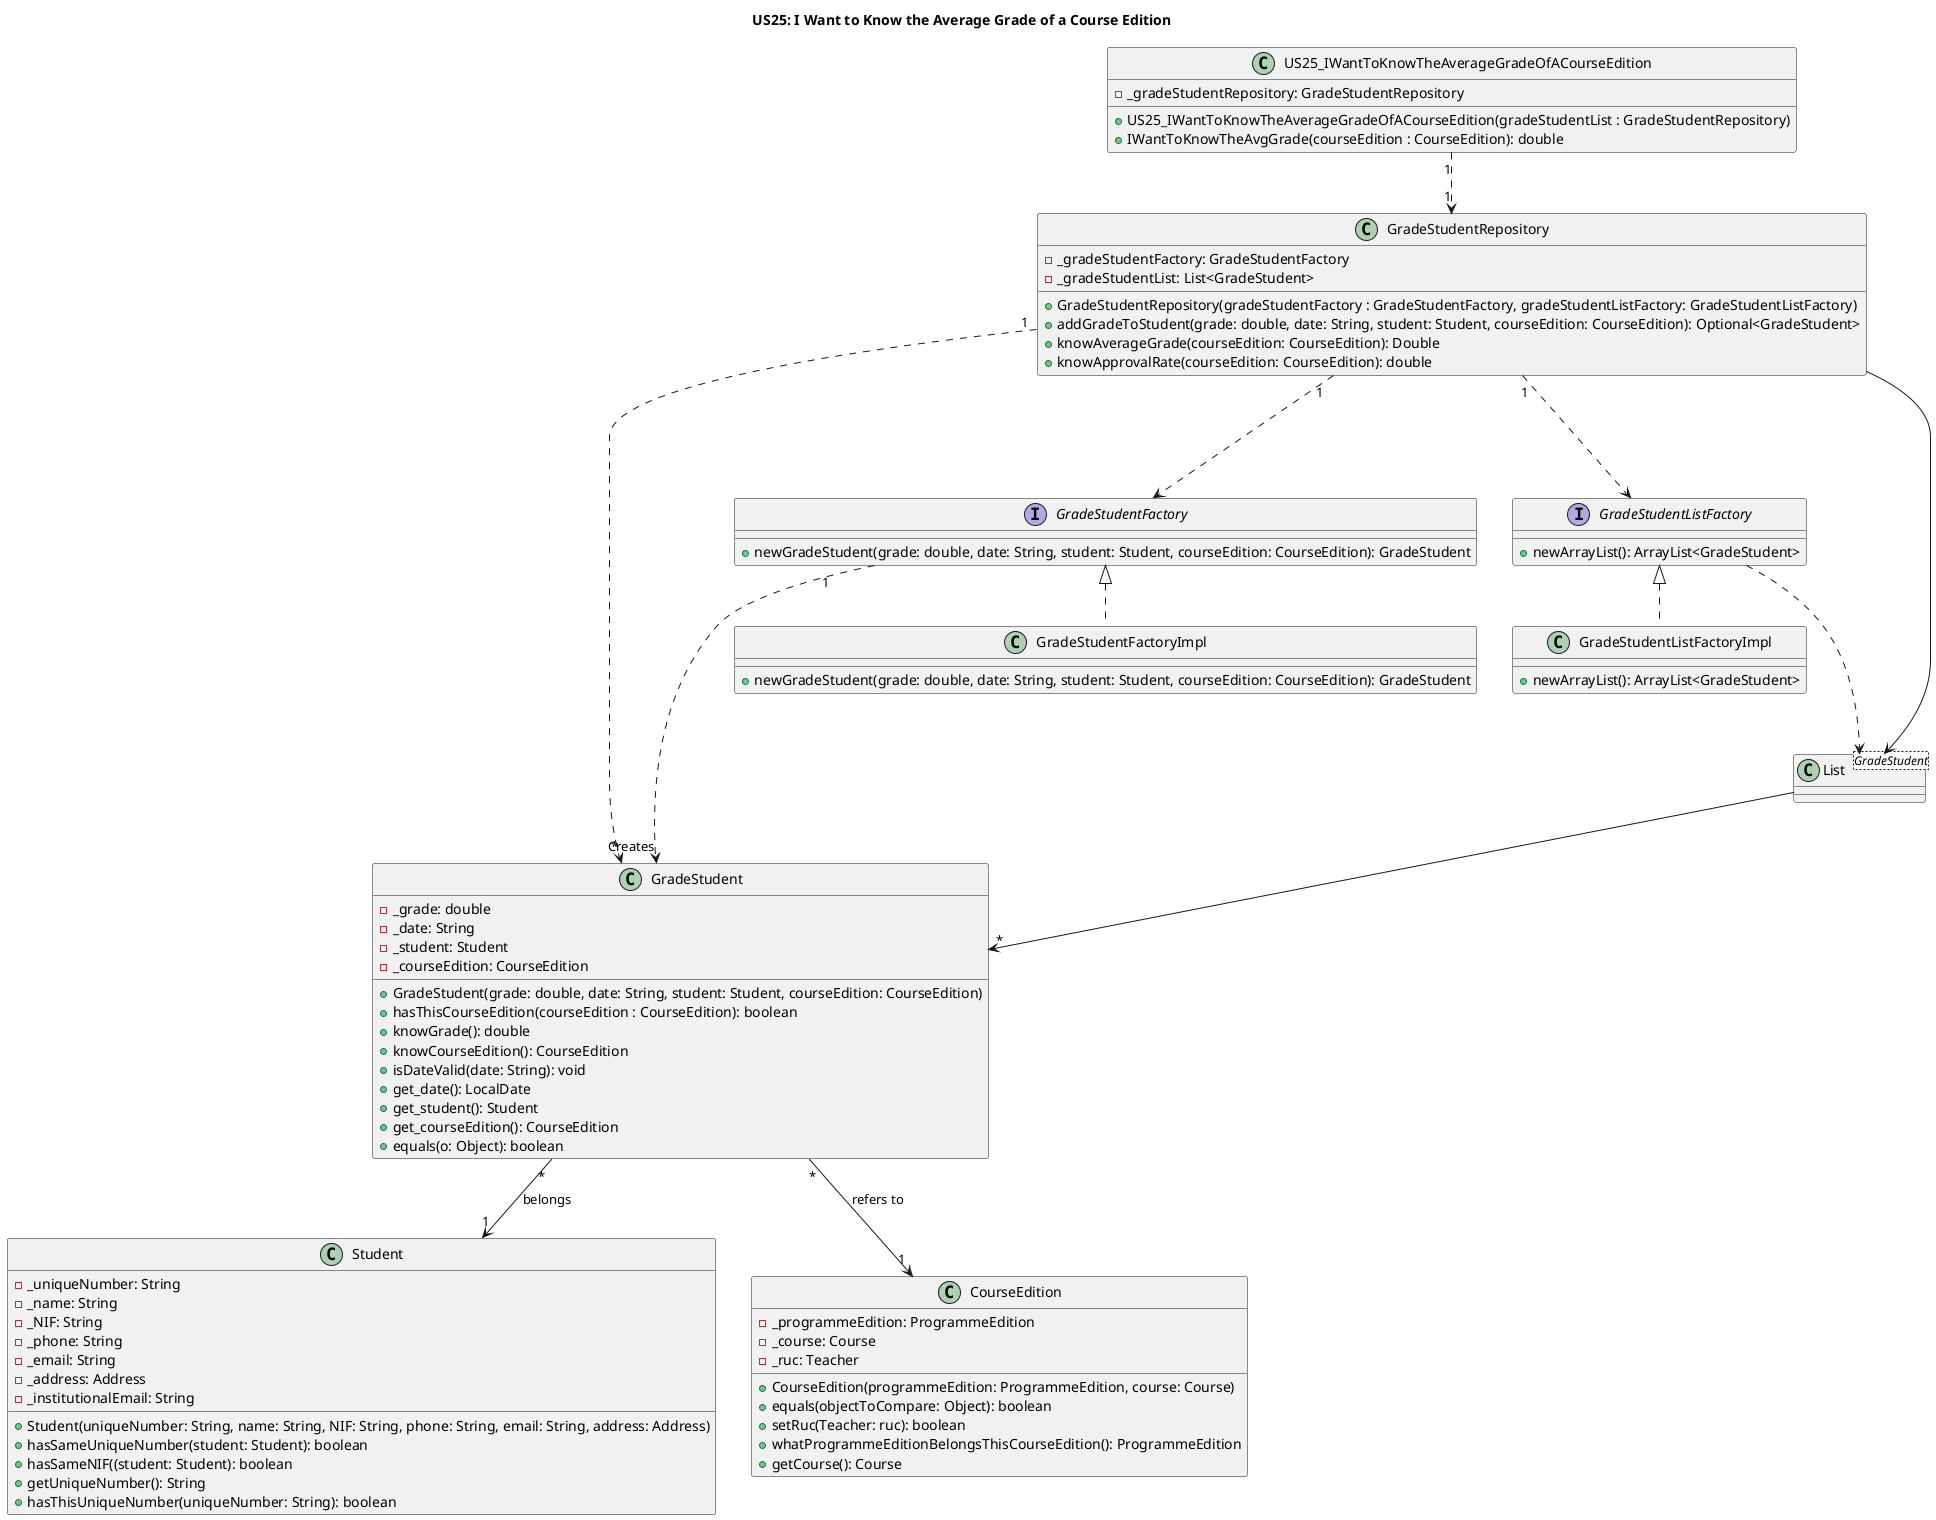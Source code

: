 @startuml
title US25: I Want to Know the Average Grade of a Course Edition
'left to right direction

class US25_IWantToKnowTheAverageGradeOfACourseEdition {
    -_gradeStudentRepository: GradeStudentRepository
    +US25_IWantToKnowTheAverageGradeOfACourseEdition(gradeStudentList : GradeStudentRepository)
    +IWantToKnowTheAvgGrade(courseEdition : CourseEdition): double
}

class GradeStudent {
    -_grade: double
    -_date: String
    -_student: Student
    -_courseEdition: CourseEdition
    +GradeStudent(grade: double, date: String, student: Student, courseEdition: CourseEdition)
    +hasThisCourseEdition(courseEdition : CourseEdition): boolean
    +knowGrade(): double
    +knowCourseEdition(): CourseEdition
    +isDateValid(date: String): void
    +get_date(): LocalDate
    +get_student(): Student
    +get_courseEdition(): CourseEdition
    +equals(o: Object): boolean
}

interface GradeStudentFactory {
    +newGradeStudent(grade: double, date: String, student: Student, courseEdition: CourseEdition): GradeStudent
}

class GradeStudentFactoryImpl {
    +newGradeStudent(grade: double, date: String, student: Student, courseEdition: CourseEdition): GradeStudent
}

interface GradeStudentListFactory {
    +newArrayList(): ArrayList<GradeStudent>
}

class GradeStudentListFactoryImpl {
    +newArrayList(): ArrayList<GradeStudent>
}

class GradeStudentRepository {
    -_gradeStudentFactory: GradeStudentFactory
    -_gradeStudentList: List<GradeStudent>
    +GradeStudentRepository(gradeStudentFactory : GradeStudentFactory, gradeStudentListFactory: GradeStudentListFactory)
    +addGradeToStudent(grade: double, date: String, student: Student, courseEdition: CourseEdition): Optional<GradeStudent>
    +knowAverageGrade(courseEdition: CourseEdition): Double
    +knowApprovalRate(courseEdition: CourseEdition): double
}

class List<GradeStudent> {
}

class Student {
    -_uniqueNumber: String
    -_name: String
    -_NIF: String
    -_phone: String
    -_email: String
    -_address: Address
    -_institutionalEmail: String
    +Student(uniqueNumber: String, name: String, NIF: String, phone: String, email: String, address: Address)
    +hasSameUniqueNumber(student: Student): boolean
    +hasSameNIF((student: Student): boolean
    +getUniqueNumber(): String
    +hasThisUniqueNumber(uniqueNumber: String): boolean
}

class CourseEdition {
    -_programmeEdition: ProgrammeEdition
    -_course: Course
    -_ruc: Teacher
    +CourseEdition(programmeEdition: ProgrammeEdition, course: Course)
    +equals(objectToCompare: Object): boolean
    +setRuc(Teacher: ruc): boolean
    +whatProgrammeEditionBelongsThisCourseEdition(): ProgrammeEdition
    +getCourse(): Course
}


GradeStudent "*" --> "1" Student: belongs
GradeStudent "*" --> "1" CourseEdition: refers to
GradeStudentRepository "1" ...> GradeStudentFactory
GradeStudentFactory "1" ...> "Creates" GradeStudent
GradeStudentRepository "1" ...> "*" GradeStudent
GradeStudentRepository "1" ...> GradeStudentListFactory
GradeStudentListFactory <|.. GradeStudentListFactoryImpl
GradeStudentListFactory  ...>  List
GradeStudentRepository  -->  List
List --> "*" GradeStudent
GradeStudentFactory  <|.. GradeStudentFactoryImpl

US25_IWantToKnowTheAverageGradeOfACourseEdition "1" ..> "1" GradeStudentRepository
@enduml